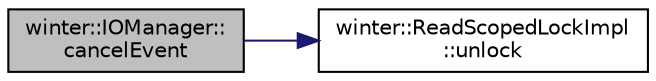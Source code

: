 digraph "winter::IOManager::cancelEvent"
{
 // LATEX_PDF_SIZE
  edge [fontname="Helvetica",fontsize="10",labelfontname="Helvetica",labelfontsize="10"];
  node [fontname="Helvetica",fontsize="10",shape=record];
  rankdir="LR";
  Node1 [label="winter::IOManager::\lcancelEvent",height=0.2,width=0.4,color="black", fillcolor="grey75", style="filled", fontcolor="black",tooltip="取消事件"];
  Node1 -> Node2 [color="midnightblue",fontsize="10",style="solid",fontname="Helvetica"];
  Node2 [label="winter::ReadScopedLockImpl\l::unlock",height=0.2,width=0.4,color="black", fillcolor="white", style="filled",URL="$structwinter_1_1ReadScopedLockImpl.html#ac0832a8dbe9155cd59b77000684b6d5a",tooltip="释放锁"];
}
